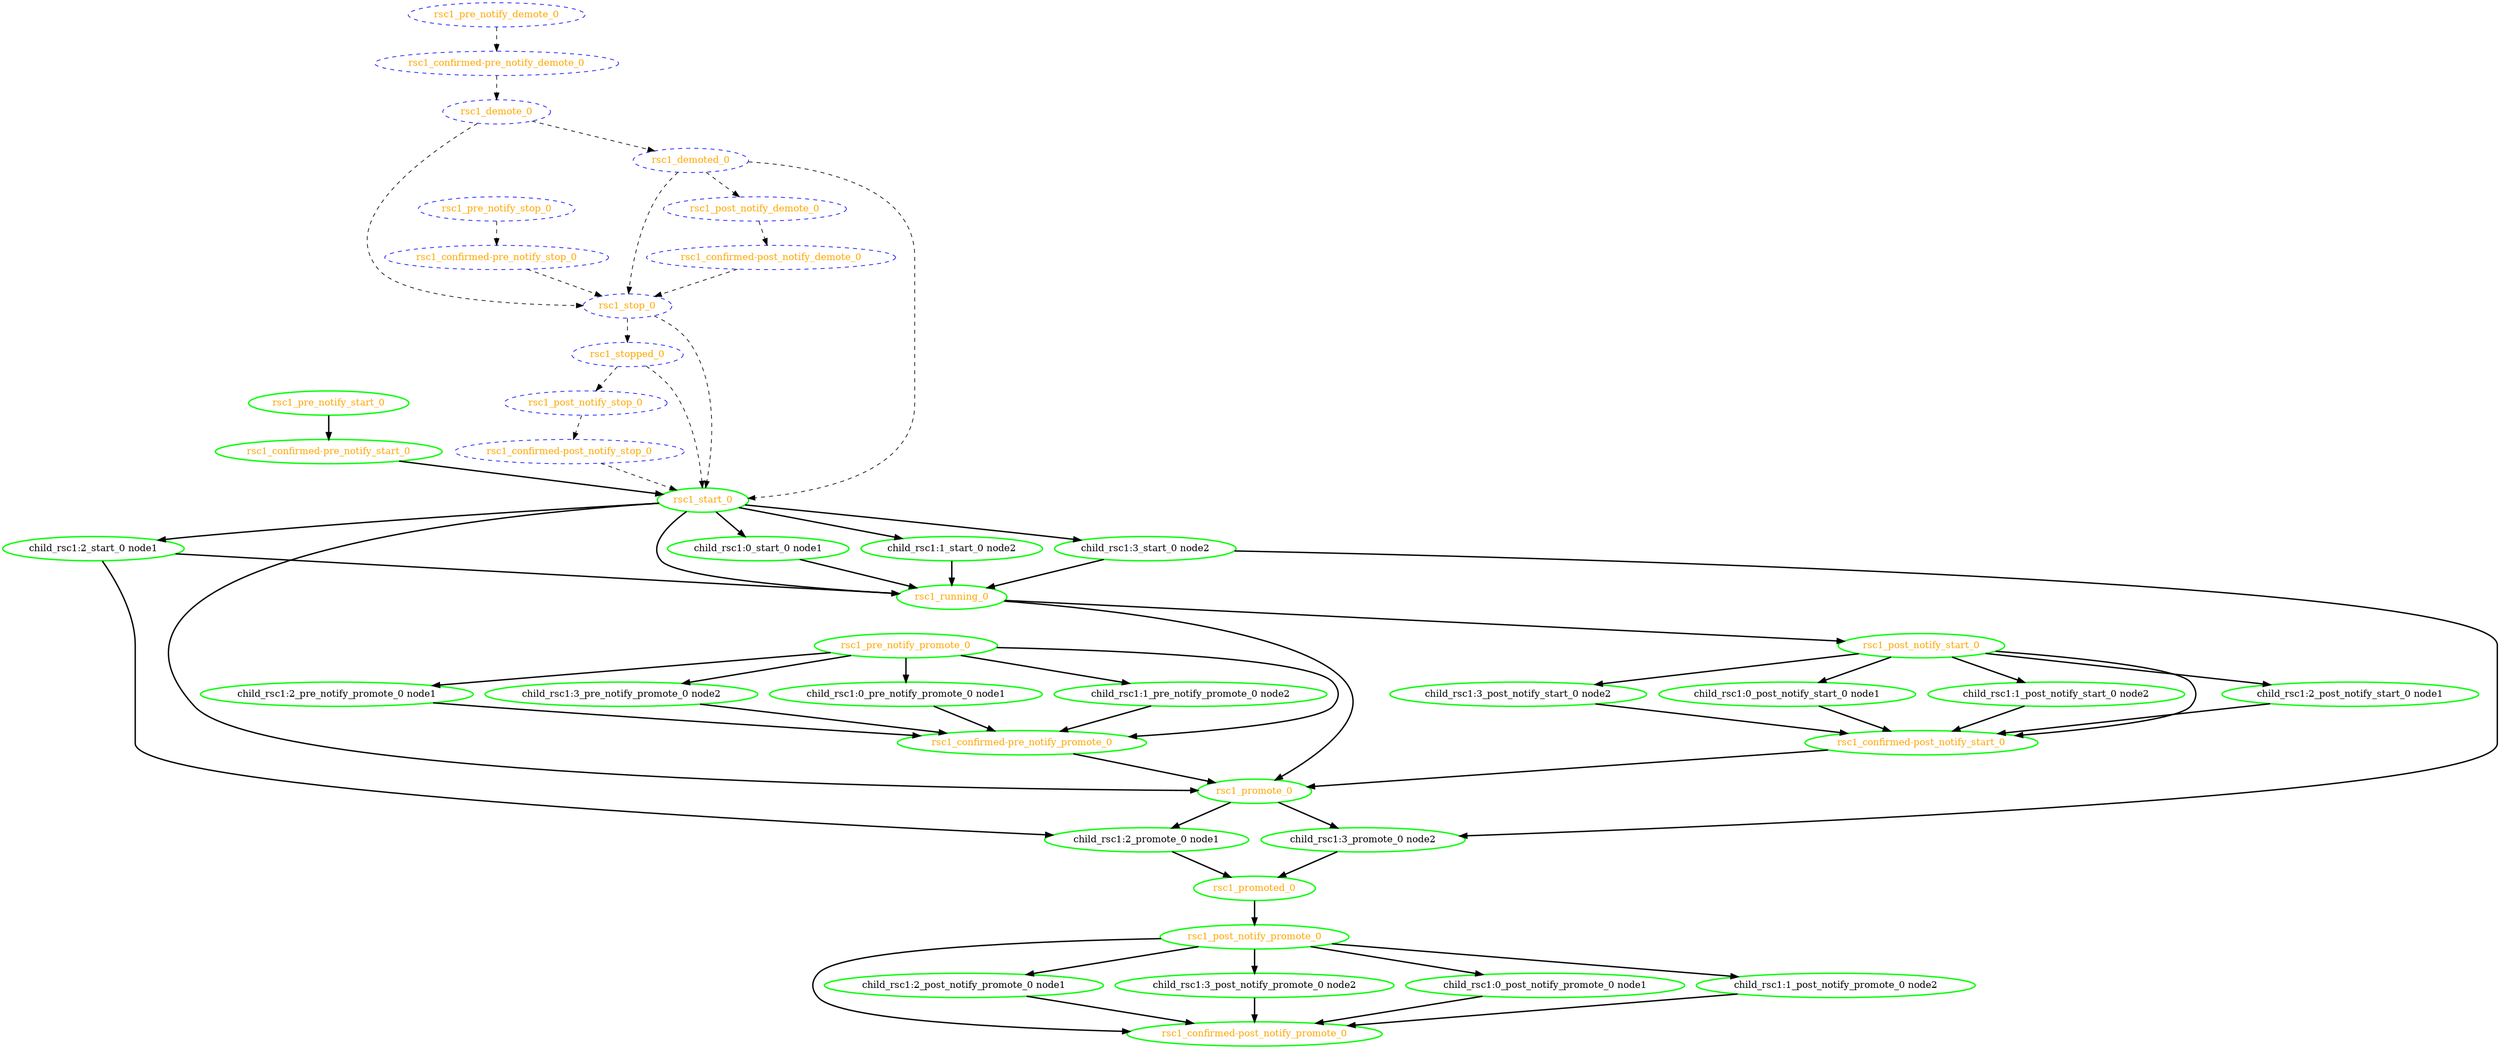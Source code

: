 digraph "g" {
	size = "30,30"
"child_rsc1:2_start_0 node1" [ style=bold color="green" fontcolor="black" ]
"child_rsc1:2_promote_0 node1" [ style=bold color="green" fontcolor="black" ]
"child_rsc1:3_start_0 node2" [ style=bold color="green" fontcolor="black" ]
"child_rsc1:3_promote_0 node2" [ style=bold color="green" fontcolor="black" ]
"child_rsc1:0_start_0 node1" [ style=bold color="green" fontcolor="black" ]
"child_rsc1:1_start_0 node2" [ style=bold color="green" fontcolor="black" ]
"rsc1_start_0" [ style=bold color="green" fontcolor="orange" ]
"rsc1_running_0" [ style=bold color="green" fontcolor="orange" ]
"rsc1_pre_notify_start_0" [ style=bold color="green" fontcolor="orange" ]
"rsc1_confirmed-pre_notify_start_0" [ style=bold color="green" fontcolor="orange" ]
"rsc1_post_notify_start_0" [ style=bold color="green" fontcolor="orange" ]
"rsc1_confirmed-post_notify_start_0" [ style=bold color="green" fontcolor="orange" ]
"rsc1_stop_0" [ style="dashed" color="blue" fontcolor="orange" ]
"rsc1_stopped_0" [ style="dashed" color="blue" fontcolor="orange" ]
"rsc1_pre_notify_stop_0" [ style="dashed" color="blue" fontcolor="orange" ]
"rsc1_confirmed-pre_notify_stop_0" [ style="dashed" color="blue" fontcolor="orange" ]
"rsc1_post_notify_stop_0" [ style="dashed" color="blue" fontcolor="orange" ]
"rsc1_confirmed-post_notify_stop_0" [ style="dashed" color="blue" fontcolor="orange" ]
"rsc1_promote_0" [ style=bold color="green" fontcolor="orange" ]
"rsc1_promoted_0" [ style=bold color="green" fontcolor="orange" ]
"rsc1_pre_notify_promote_0" [ style=bold color="green" fontcolor="orange" ]
"rsc1_confirmed-pre_notify_promote_0" [ style=bold color="green" fontcolor="orange" ]
"rsc1_post_notify_promote_0" [ style=bold color="green" fontcolor="orange" ]
"rsc1_confirmed-post_notify_promote_0" [ style=bold color="green" fontcolor="orange" ]
"rsc1_demote_0" [ style="dashed" color="blue" fontcolor="orange" ]
"rsc1_demoted_0" [ style="dashed" color="blue" fontcolor="orange" ]
"rsc1_pre_notify_demote_0" [ style="dashed" color="blue" fontcolor="orange" ]
"rsc1_confirmed-pre_notify_demote_0" [ style="dashed" color="blue" fontcolor="orange" ]
"rsc1_post_notify_demote_0" [ style="dashed" color="blue" fontcolor="orange" ]
"rsc1_confirmed-post_notify_demote_0" [ style="dashed" color="blue" fontcolor="orange" ]
"child_rsc1:2_post_notify_start_0 node1" [ style=bold color="green" fontcolor="black" ]
"child_rsc1:2_pre_notify_promote_0 node1" [ style=bold color="green" fontcolor="black" ]
"child_rsc1:2_post_notify_promote_0 node1" [ style=bold color="green" fontcolor="black" ]
"child_rsc1:3_post_notify_start_0 node2" [ style=bold color="green" fontcolor="black" ]
"child_rsc1:3_pre_notify_promote_0 node2" [ style=bold color="green" fontcolor="black" ]
"child_rsc1:3_post_notify_promote_0 node2" [ style=bold color="green" fontcolor="black" ]
"child_rsc1:0_post_notify_start_0 node1" [ style=bold color="green" fontcolor="black" ]
"child_rsc1:0_pre_notify_promote_0 node1" [ style=bold color="green" fontcolor="black" ]
"child_rsc1:0_post_notify_promote_0 node1" [ style=bold color="green" fontcolor="black" ]
"child_rsc1:1_post_notify_start_0 node2" [ style=bold color="green" fontcolor="black" ]
"child_rsc1:1_pre_notify_promote_0 node2" [ style=bold color="green" fontcolor="black" ]
"child_rsc1:1_post_notify_promote_0 node2" [ style=bold color="green" fontcolor="black" ]
"rsc1_start_0" -> "child_rsc1:2_start_0 node1" [ style = bold]
"child_rsc1:2_start_0 node1" -> "child_rsc1:2_promote_0 node1" [ style = bold]
"rsc1_promote_0" -> "child_rsc1:2_promote_0 node1" [ style = bold]
"rsc1_start_0" -> "child_rsc1:3_start_0 node2" [ style = bold]
"child_rsc1:3_start_0 node2" -> "child_rsc1:3_promote_0 node2" [ style = bold]
"rsc1_promote_0" -> "child_rsc1:3_promote_0 node2" [ style = bold]
"rsc1_start_0" -> "child_rsc1:0_start_0 node1" [ style = bold]
"rsc1_start_0" -> "child_rsc1:1_start_0 node2" [ style = bold]
"rsc1_confirmed-pre_notify_start_0" -> "rsc1_start_0" [ style = bold]
"rsc1_stop_0" -> "rsc1_start_0" [ style = dashed]
"rsc1_stopped_0" -> "rsc1_start_0" [ style = dashed]
"rsc1_confirmed-post_notify_stop_0" -> "rsc1_start_0" [ style = dashed]
"rsc1_demoted_0" -> "rsc1_start_0" [ style = dashed]
"child_rsc1:2_start_0 node1" -> "rsc1_running_0" [ style = bold]
"child_rsc1:3_start_0 node2" -> "rsc1_running_0" [ style = bold]
"child_rsc1:0_start_0 node1" -> "rsc1_running_0" [ style = bold]
"child_rsc1:1_start_0 node2" -> "rsc1_running_0" [ style = bold]
"rsc1_start_0" -> "rsc1_running_0" [ style = bold]
"rsc1_pre_notify_start_0" -> "rsc1_confirmed-pre_notify_start_0" [ style = bold]
"rsc1_running_0" -> "rsc1_post_notify_start_0" [ style = bold]
"rsc1_post_notify_start_0" -> "rsc1_confirmed-post_notify_start_0" [ style = bold]
"child_rsc1:2_post_notify_start_0 node1" -> "rsc1_confirmed-post_notify_start_0" [ style = bold]
"child_rsc1:3_post_notify_start_0 node2" -> "rsc1_confirmed-post_notify_start_0" [ style = bold]
"child_rsc1:0_post_notify_start_0 node1" -> "rsc1_confirmed-post_notify_start_0" [ style = bold]
"child_rsc1:1_post_notify_start_0 node2" -> "rsc1_confirmed-post_notify_start_0" [ style = bold]
"rsc1_confirmed-pre_notify_stop_0" -> "rsc1_stop_0" [ style = dashed]
"rsc1_confirmed-post_notify_demote_0" -> "rsc1_stop_0" [ style = dashed]
"rsc1_demote_0" -> "rsc1_stop_0" [ style = dashed]
"rsc1_demoted_0" -> "rsc1_stop_0" [ style = dashed]
"rsc1_stop_0" -> "rsc1_stopped_0" [ style = dashed]
"rsc1_pre_notify_stop_0" -> "rsc1_confirmed-pre_notify_stop_0" [ style = dashed]
"rsc1_stopped_0" -> "rsc1_post_notify_stop_0" [ style = dashed]
"rsc1_post_notify_stop_0" -> "rsc1_confirmed-post_notify_stop_0" [ style = dashed]
"rsc1_start_0" -> "rsc1_promote_0" [ style = bold]
"rsc1_running_0" -> "rsc1_promote_0" [ style = bold]
"rsc1_confirmed-post_notify_start_0" -> "rsc1_promote_0" [ style = bold]
"rsc1_confirmed-pre_notify_promote_0" -> "rsc1_promote_0" [ style = bold]
"child_rsc1:2_promote_0 node1" -> "rsc1_promoted_0" [ style = bold]
"child_rsc1:3_promote_0 node2" -> "rsc1_promoted_0" [ style = bold]
"rsc1_pre_notify_promote_0" -> "rsc1_confirmed-pre_notify_promote_0" [ style = bold]
"child_rsc1:2_pre_notify_promote_0 node1" -> "rsc1_confirmed-pre_notify_promote_0" [ style = bold]
"child_rsc1:3_pre_notify_promote_0 node2" -> "rsc1_confirmed-pre_notify_promote_0" [ style = bold]
"child_rsc1:0_pre_notify_promote_0 node1" -> "rsc1_confirmed-pre_notify_promote_0" [ style = bold]
"child_rsc1:1_pre_notify_promote_0 node2" -> "rsc1_confirmed-pre_notify_promote_0" [ style = bold]
"rsc1_promoted_0" -> "rsc1_post_notify_promote_0" [ style = bold]
"rsc1_post_notify_promote_0" -> "rsc1_confirmed-post_notify_promote_0" [ style = bold]
"child_rsc1:2_post_notify_promote_0 node1" -> "rsc1_confirmed-post_notify_promote_0" [ style = bold]
"child_rsc1:3_post_notify_promote_0 node2" -> "rsc1_confirmed-post_notify_promote_0" [ style = bold]
"child_rsc1:0_post_notify_promote_0 node1" -> "rsc1_confirmed-post_notify_promote_0" [ style = bold]
"child_rsc1:1_post_notify_promote_0 node2" -> "rsc1_confirmed-post_notify_promote_0" [ style = bold]
"rsc1_confirmed-pre_notify_demote_0" -> "rsc1_demote_0" [ style = dashed]
"rsc1_demote_0" -> "rsc1_demoted_0" [ style = dashed]
"rsc1_pre_notify_demote_0" -> "rsc1_confirmed-pre_notify_demote_0" [ style = dashed]
"rsc1_demoted_0" -> "rsc1_post_notify_demote_0" [ style = dashed]
"rsc1_post_notify_demote_0" -> "rsc1_confirmed-post_notify_demote_0" [ style = dashed]
"rsc1_post_notify_start_0" -> "child_rsc1:2_post_notify_start_0 node1" [ style = bold]
"rsc1_pre_notify_promote_0" -> "child_rsc1:2_pre_notify_promote_0 node1" [ style = bold]
"rsc1_post_notify_promote_0" -> "child_rsc1:2_post_notify_promote_0 node1" [ style = bold]
"rsc1_post_notify_start_0" -> "child_rsc1:3_post_notify_start_0 node2" [ style = bold]
"rsc1_pre_notify_promote_0" -> "child_rsc1:3_pre_notify_promote_0 node2" [ style = bold]
"rsc1_post_notify_promote_0" -> "child_rsc1:3_post_notify_promote_0 node2" [ style = bold]
"rsc1_post_notify_start_0" -> "child_rsc1:0_post_notify_start_0 node1" [ style = bold]
"rsc1_pre_notify_promote_0" -> "child_rsc1:0_pre_notify_promote_0 node1" [ style = bold]
"rsc1_post_notify_promote_0" -> "child_rsc1:0_post_notify_promote_0 node1" [ style = bold]
"rsc1_post_notify_start_0" -> "child_rsc1:1_post_notify_start_0 node2" [ style = bold]
"rsc1_pre_notify_promote_0" -> "child_rsc1:1_pre_notify_promote_0 node2" [ style = bold]
"rsc1_post_notify_promote_0" -> "child_rsc1:1_post_notify_promote_0 node2" [ style = bold]
}
